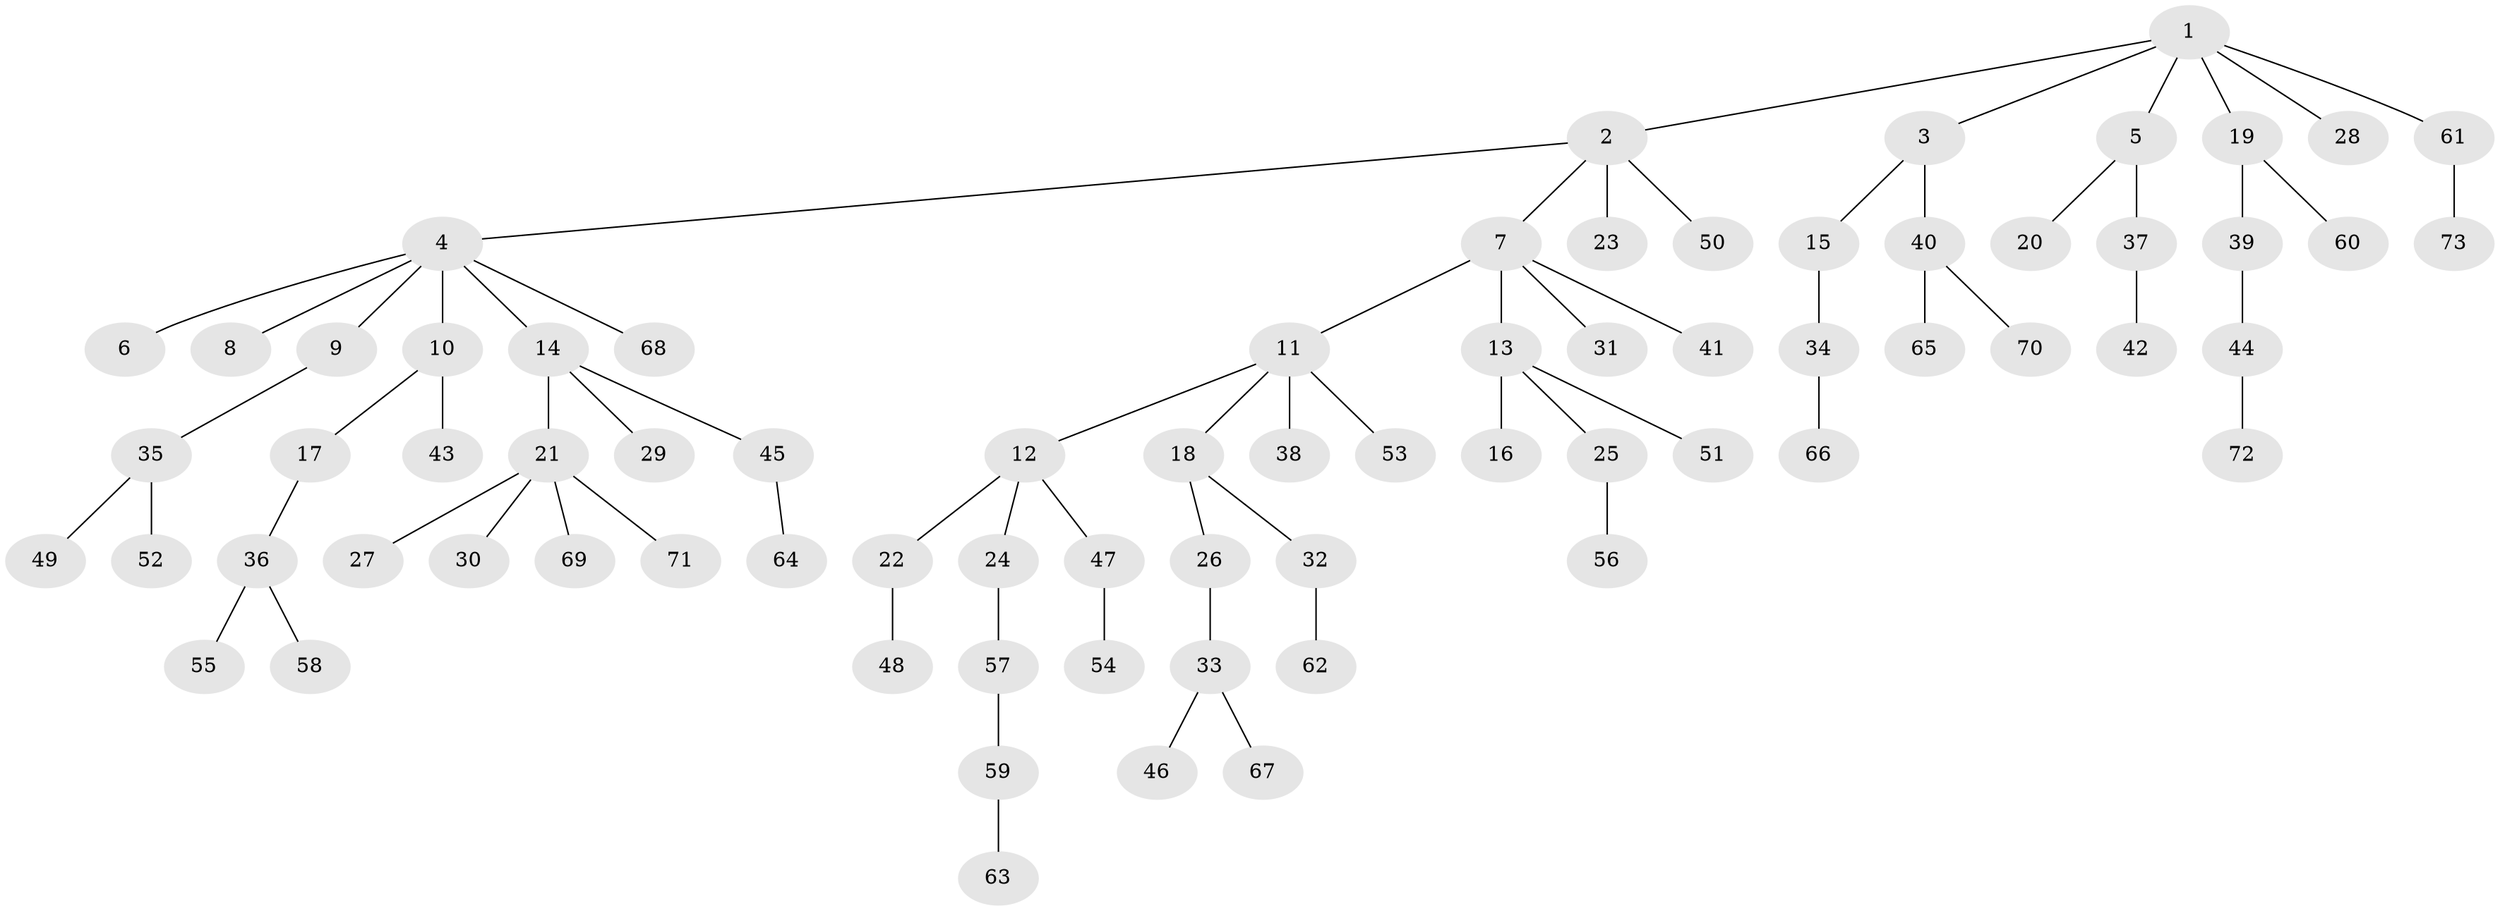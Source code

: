// Generated by graph-tools (version 1.1) at 2025/11/02/27/25 16:11:26]
// undirected, 73 vertices, 72 edges
graph export_dot {
graph [start="1"]
  node [color=gray90,style=filled];
  1;
  2;
  3;
  4;
  5;
  6;
  7;
  8;
  9;
  10;
  11;
  12;
  13;
  14;
  15;
  16;
  17;
  18;
  19;
  20;
  21;
  22;
  23;
  24;
  25;
  26;
  27;
  28;
  29;
  30;
  31;
  32;
  33;
  34;
  35;
  36;
  37;
  38;
  39;
  40;
  41;
  42;
  43;
  44;
  45;
  46;
  47;
  48;
  49;
  50;
  51;
  52;
  53;
  54;
  55;
  56;
  57;
  58;
  59;
  60;
  61;
  62;
  63;
  64;
  65;
  66;
  67;
  68;
  69;
  70;
  71;
  72;
  73;
  1 -- 2;
  1 -- 3;
  1 -- 5;
  1 -- 19;
  1 -- 28;
  1 -- 61;
  2 -- 4;
  2 -- 7;
  2 -- 23;
  2 -- 50;
  3 -- 15;
  3 -- 40;
  4 -- 6;
  4 -- 8;
  4 -- 9;
  4 -- 10;
  4 -- 14;
  4 -- 68;
  5 -- 20;
  5 -- 37;
  7 -- 11;
  7 -- 13;
  7 -- 31;
  7 -- 41;
  9 -- 35;
  10 -- 17;
  10 -- 43;
  11 -- 12;
  11 -- 18;
  11 -- 38;
  11 -- 53;
  12 -- 22;
  12 -- 24;
  12 -- 47;
  13 -- 16;
  13 -- 25;
  13 -- 51;
  14 -- 21;
  14 -- 29;
  14 -- 45;
  15 -- 34;
  17 -- 36;
  18 -- 26;
  18 -- 32;
  19 -- 39;
  19 -- 60;
  21 -- 27;
  21 -- 30;
  21 -- 69;
  21 -- 71;
  22 -- 48;
  24 -- 57;
  25 -- 56;
  26 -- 33;
  32 -- 62;
  33 -- 46;
  33 -- 67;
  34 -- 66;
  35 -- 49;
  35 -- 52;
  36 -- 55;
  36 -- 58;
  37 -- 42;
  39 -- 44;
  40 -- 65;
  40 -- 70;
  44 -- 72;
  45 -- 64;
  47 -- 54;
  57 -- 59;
  59 -- 63;
  61 -- 73;
}
